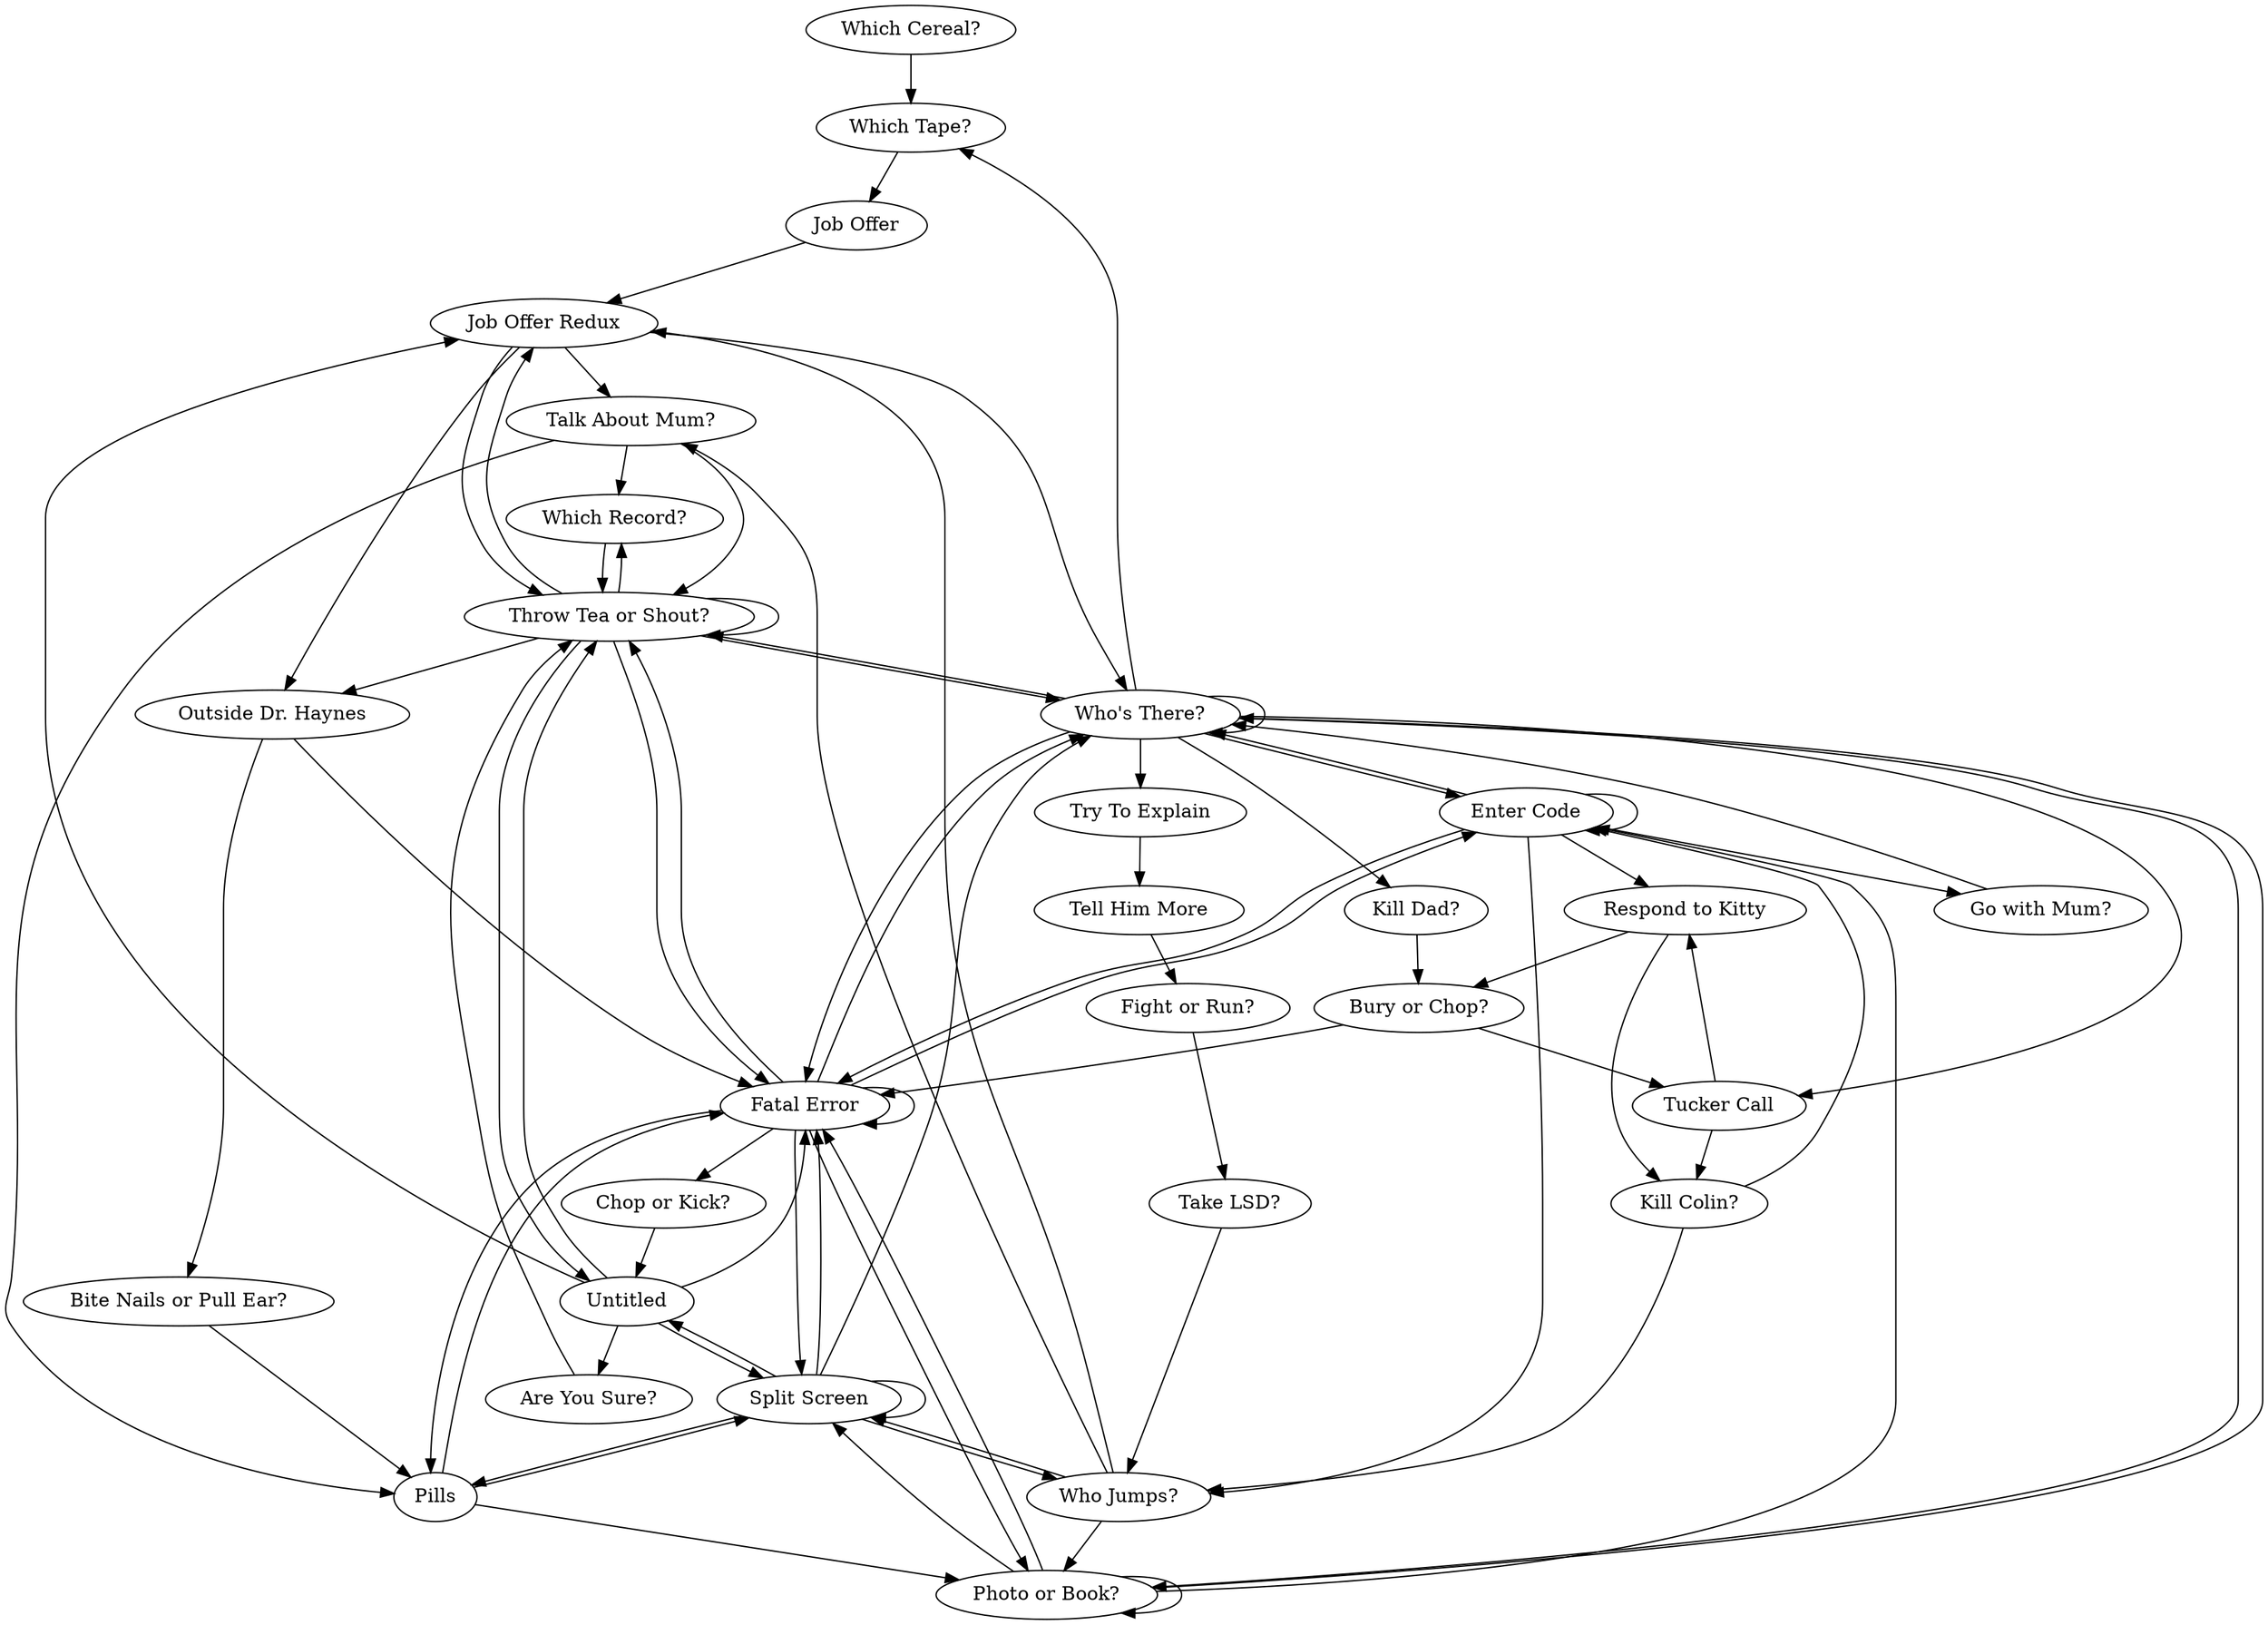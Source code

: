 strict digraph {
  "Which Cereal?"
  "Which Tape?"
  "Job Offer"
  "Job Offer Redux"
  "Talk About Mum?"
  "Which Record?"
  "Throw Tea or Shout?"
  Untitled
  "Outside Dr. Haynes"
  "Bite Nails or Pull Ear?"
  Pills
  "Split Screen"
  "Fatal Error"
  "Photo or Book?"
  "Who's There?"
  "Try To Explain"
  "Tell Him More"
  "Fight or Run?"
  "Take LSD?"
  "Who Jumps?"
  "Kill Dad?"
  "Bury or Chop?"
  "Tucker Call"
  "Respond to Kitty"
  "Enter Code"
  "Go with Mum?"
  "Chop or Kick?"
  "Are You Sure?"
  "Kill Colin?"
  "Which Cereal?" -> "Which Tape?"
  "Which Tape?" -> "Job Offer"
  "Job Offer" -> "Job Offer Redux"
  "Job Offer Redux" -> "Talk About Mum?"
  "Talk About Mum?" -> "Which Record?"
  "Which Record?" -> "Throw Tea or Shout?"
  "Throw Tea or Shout?" -> Untitled
  Untitled -> "Throw Tea or Shout?"
  "Throw Tea or Shout?" -> "Outside Dr. Haynes"
  "Outside Dr. Haynes" -> "Bite Nails or Pull Ear?"
  "Bite Nails or Pull Ear?" -> Pills
  Pills -> "Split Screen"
  "Split Screen" -> Pills
  Pills -> "Fatal Error"
  "Fatal Error" -> "Split Screen"
  "Split Screen" -> "Fatal Error"
  "Fatal Error" -> "Photo or Book?"
  "Photo or Book?" -> "Fatal Error"
  "Fatal Error" -> "Who's There?"
  "Who's There?" -> "Try To Explain"
  "Try To Explain" -> "Tell Him More"
  "Tell Him More" -> "Fight or Run?"
  "Fight or Run?" -> "Take LSD?"
  "Take LSD?" -> "Who Jumps?"
  "Who Jumps?" -> "Split Screen"
  "Split Screen" -> "Who Jumps?"
  "Who Jumps?" -> "Photo or Book?"
  "Photo or Book?" -> "Who's There?"
  "Who's There?" -> "Kill Dad?"
  "Kill Dad?" -> "Bury or Chop?"
  "Bury or Chop?" -> "Tucker Call"
  "Tucker Call" -> "Respond to Kitty"
  "Respond to Kitty" -> "Bury or Chop?"
  "Bury or Chop?" -> "Fatal Error"
  "Fatal Error" -> "Enter Code"
  "Enter Code" -> "Go with Mum?"
  "Go with Mum?" -> "Who's There?"
  "Who's There?" -> "Which Tape?"
  "Talk About Mum?" -> Pills
  "Fatal Error" -> "Fatal Error"
  "Fatal Error" -> "Chop or Kick?"
  "Chop or Kick?" -> Untitled
  Untitled -> "Job Offer Redux"
  "Job Offer Redux" -> "Throw Tea or Shout?"
  "Throw Tea or Shout?" -> "Job Offer Redux"
  "Job Offer Redux" -> "Outside Dr. Haynes"
  "Outside Dr. Haynes" -> "Fatal Error"
  "Who's There?" -> "Throw Tea or Shout?"
  Untitled -> "Are You Sure?"
  "Are You Sure?" -> "Throw Tea or Shout?"
  Untitled -> "Fatal Error"
  "Enter Code" -> "Fatal Error"
  "Enter Code" -> "Enter Code"
  "Enter Code" -> "Who's There?"
  "Who's There?" -> "Who's There?"
  "Who's There?" -> "Photo or Book?"
  "Who's There?" -> "Enter Code"
  "Who's There?" -> "Fatal Error"
  "Fatal Error" -> "Throw Tea or Shout?"
  "Throw Tea or Shout?" -> "Throw Tea or Shout?"
  "Throw Tea or Shout?" -> "Which Record?"
  "Throw Tea or Shout?" -> "Who's There?"
  "Fatal Error" -> Pills
  Pills -> "Photo or Book?"
  "Photo or Book?" -> "Enter Code"
  "Enter Code" -> "Who Jumps?"
  "Who Jumps?" -> "Job Offer Redux"
  "Job Offer Redux" -> "Who's There?"
  "Who's There?" -> "Tucker Call"
  "Tucker Call" -> "Kill Colin?"
  "Kill Colin?" -> "Enter Code"
  "Enter Code" -> "Respond to Kitty"
  "Respond to Kitty" -> "Kill Colin?"
  "Kill Colin?" -> "Who Jumps?"
  "Who Jumps?" -> "Talk About Mum?"
  "Talk About Mum?" -> "Throw Tea or Shout?"
  "Throw Tea or Shout?" -> "Fatal Error"
  "Photo or Book?" -> "Photo or Book?"
  "Photo or Book?" -> "Split Screen"
  "Split Screen" -> "Split Screen"
  "Split Screen" -> Untitled
  Untitled -> "Split Screen"
  "Split Screen" -> "Who's There?"
}
